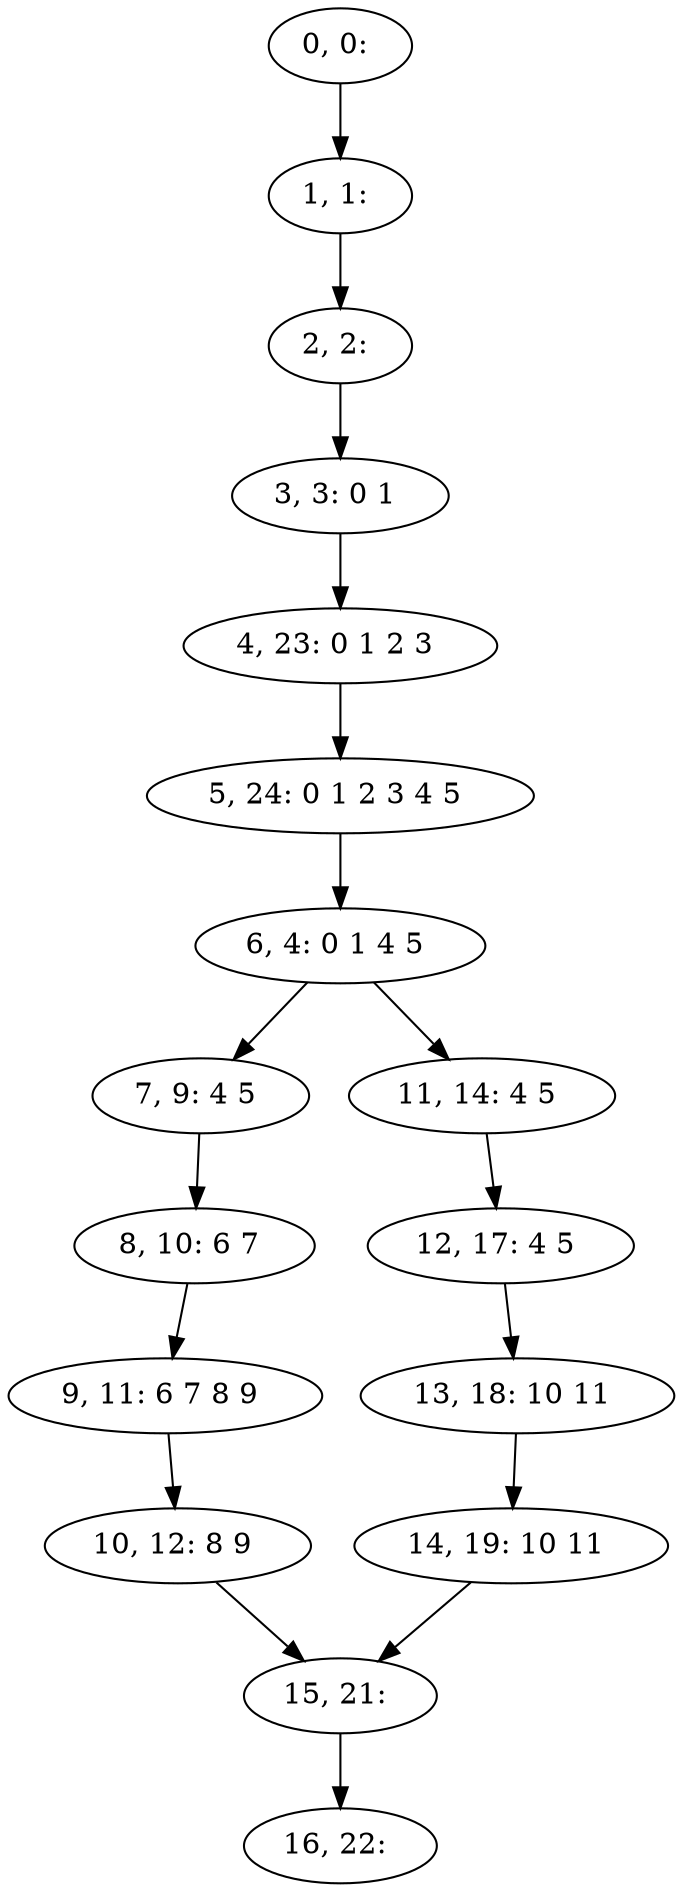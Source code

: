 digraph G {
0[label="0, 0: "];
1[label="1, 1: "];
2[label="2, 2: "];
3[label="3, 3: 0 1 "];
4[label="4, 23: 0 1 2 3 "];
5[label="5, 24: 0 1 2 3 4 5 "];
6[label="6, 4: 0 1 4 5 "];
7[label="7, 9: 4 5 "];
8[label="8, 10: 6 7 "];
9[label="9, 11: 6 7 8 9 "];
10[label="10, 12: 8 9 "];
11[label="11, 14: 4 5 "];
12[label="12, 17: 4 5 "];
13[label="13, 18: 10 11 "];
14[label="14, 19: 10 11 "];
15[label="15, 21: "];
16[label="16, 22: "];
0->1 ;
1->2 ;
2->3 ;
3->4 ;
4->5 ;
5->6 ;
6->7 ;
6->11 ;
7->8 ;
8->9 ;
9->10 ;
10->15 ;
11->12 ;
12->13 ;
13->14 ;
14->15 ;
15->16 ;
}
